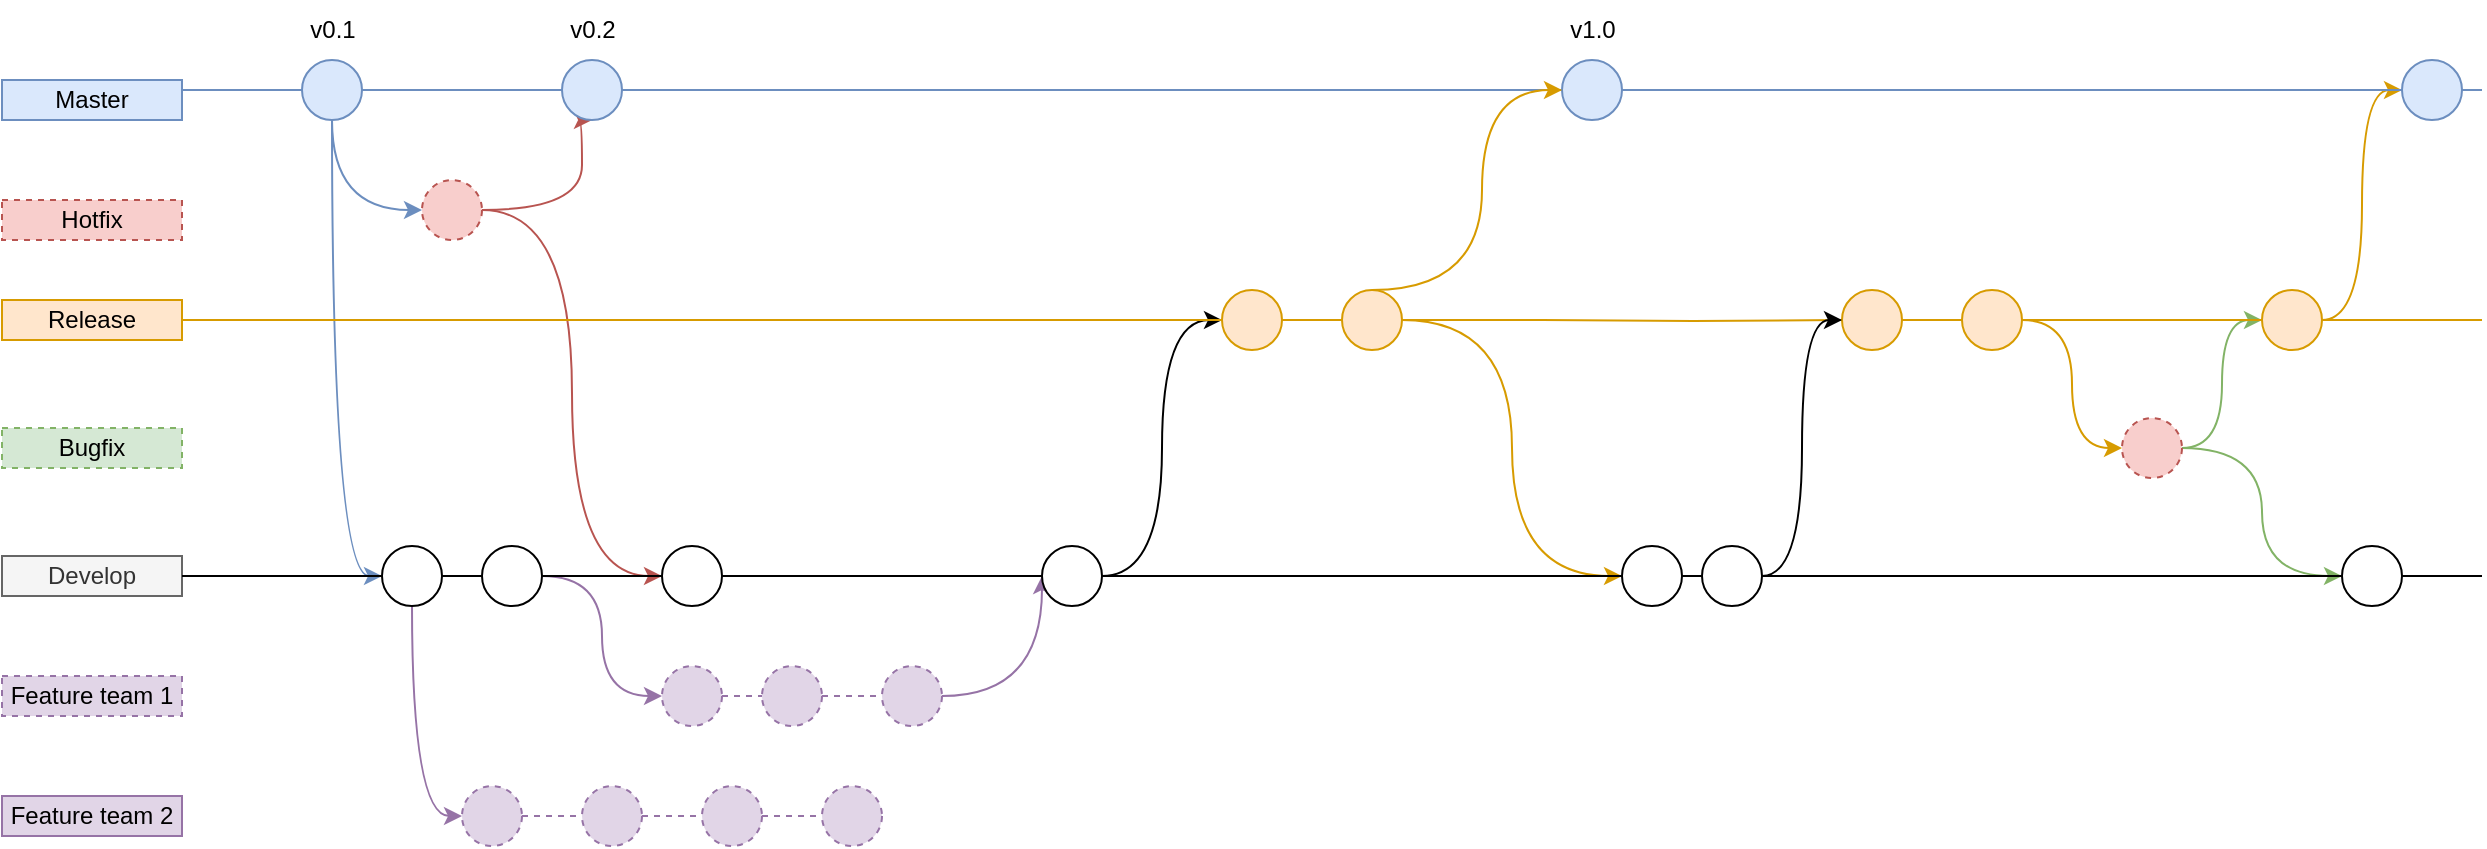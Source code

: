 <mxfile version="24.6.2" type="device">
  <diagram id="yPxyJZ8AM_hMuL3Unpa9" name="gitflow">
    <mxGraphModel dx="1562" dy="818" grid="1" gridSize="10" guides="1" tooltips="1" connect="1" arrows="1" fold="1" page="1" pageScale="1" pageWidth="850" pageHeight="1100" math="0" shadow="0">
      <root>
        <mxCell id="0" />
        <mxCell id="1" parent="0" />
        <mxCell id="7" value="Master" style="text;html=1;strokeColor=#6c8ebf;fillColor=#dae8fc;align=center;verticalAlign=middle;whiteSpace=wrap;rounded=0;" parent="1" vertex="1">
          <mxGeometry y="40" width="90" height="20" as="geometry" />
        </mxCell>
        <mxCell id="20" value="Hotfix" style="text;html=1;strokeColor=#b85450;fillColor=#f8cecc;align=center;verticalAlign=middle;whiteSpace=wrap;rounded=0;dashed=1;" parent="1" vertex="1">
          <mxGeometry y="100" width="90" height="20" as="geometry" />
        </mxCell>
        <mxCell id="42" value="Release" style="text;html=1;strokeColor=#d79b00;fillColor=#ffe6cc;align=center;verticalAlign=middle;whiteSpace=wrap;rounded=0;fontSize=12;" parent="1" vertex="1">
          <mxGeometry y="150" width="90" height="20" as="geometry" />
        </mxCell>
        <mxCell id="85" value="Feature team 1" style="text;html=1;strokeColor=#9673a6;fillColor=#e1d5e7;align=center;verticalAlign=middle;whiteSpace=wrap;rounded=0;dashed=1;" parent="1" vertex="1">
          <mxGeometry y="338" width="90" height="20" as="geometry" />
        </mxCell>
        <mxCell id="86" value="Feature team 2" style="text;html=1;strokeColor=#9673a6;fillColor=#e1d5e7;align=center;verticalAlign=middle;whiteSpace=wrap;rounded=0;" parent="1" vertex="1">
          <mxGeometry y="398" width="90" height="20" as="geometry" />
        </mxCell>
        <mxCell id="102" value="Develop" style="text;html=1;strokeColor=#666666;fillColor=#f5f5f5;align=center;verticalAlign=middle;whiteSpace=wrap;rounded=0;fontColor=#333333;" parent="1" vertex="1">
          <mxGeometry y="278" width="90" height="20" as="geometry" />
        </mxCell>
        <mxCell id="Yo8ojN2ZZVK_a9DPH7lN-179" value="" style="endArrow=none;html=1;rounded=0;exitX=1;exitY=0.5;exitDx=0;exitDy=0;fillColor=#dae8fc;strokeColor=#6c8ebf;" parent="1" source="xTJkF1dvW0mvQIqaZgI2-121" edge="1">
          <mxGeometry width="50" height="50" relative="1" as="geometry">
            <mxPoint x="590" y="280" as="sourcePoint" />
            <mxPoint x="1240" y="45" as="targetPoint" />
          </mxGeometry>
        </mxCell>
        <mxCell id="Yo8ojN2ZZVK_a9DPH7lN-181" value="" style="endArrow=none;html=1;rounded=0;exitX=1;exitY=0.25;exitDx=0;exitDy=0;fillColor=#dae8fc;strokeColor=#6c8ebf;" parent="1" source="7" target="Yo8ojN2ZZVK_a9DPH7lN-180" edge="1">
          <mxGeometry width="50" height="50" relative="1" as="geometry">
            <mxPoint x="90" y="45" as="sourcePoint" />
            <mxPoint x="830" y="50" as="targetPoint" />
          </mxGeometry>
        </mxCell>
        <mxCell id="Yo8ojN2ZZVK_a9DPH7lN-186" style="edgeStyle=orthogonalEdgeStyle;rounded=0;orthogonalLoop=1;jettySize=auto;html=1;exitX=0.5;exitY=1;exitDx=0;exitDy=0;entryX=0;entryY=0.5;entryDx=0;entryDy=0;endArrow=classic;endFill=1;fillColor=#dae8fc;strokeColor=#6c8ebf;curved=1;" parent="1" source="Yo8ojN2ZZVK_a9DPH7lN-180" target="Yo8ojN2ZZVK_a9DPH7lN-184" edge="1">
          <mxGeometry relative="1" as="geometry">
            <Array as="points">
              <mxPoint x="165" y="105" />
            </Array>
          </mxGeometry>
        </mxCell>
        <mxCell id="Yo8ojN2ZZVK_a9DPH7lN-194" style="edgeStyle=orthogonalEdgeStyle;rounded=0;orthogonalLoop=1;jettySize=auto;html=1;exitX=0.5;exitY=1;exitDx=0;exitDy=0;entryX=0;entryY=0.5;entryDx=0;entryDy=0;curved=1;endArrow=classic;endFill=1;fillColor=#dae8fc;strokeColor=#6c8ebf;" parent="1" source="Yo8ojN2ZZVK_a9DPH7lN-180" target="Yo8ojN2ZZVK_a9DPH7lN-192" edge="1">
          <mxGeometry relative="1" as="geometry" />
        </mxCell>
        <mxCell id="Yo8ojN2ZZVK_a9DPH7lN-180" value="" style="ellipse;whiteSpace=wrap;html=1;aspect=fixed;fillColor=#dae8fc;strokeColor=#6c8ebf;" parent="1" vertex="1">
          <mxGeometry x="150" y="30" width="30" height="30" as="geometry" />
        </mxCell>
        <mxCell id="Yo8ojN2ZZVK_a9DPH7lN-188" style="edgeStyle=orthogonalEdgeStyle;rounded=0;orthogonalLoop=1;jettySize=auto;html=1;exitX=0.5;exitY=1;exitDx=0;exitDy=0;entryX=1;entryY=0.5;entryDx=0;entryDy=0;endArrow=none;endFill=0;curved=1;fillColor=#f8cecc;strokeColor=#b85450;startArrow=classic;startFill=1;" parent="1" source="Yo8ojN2ZZVK_a9DPH7lN-182" target="Yo8ojN2ZZVK_a9DPH7lN-184" edge="1">
          <mxGeometry relative="1" as="geometry">
            <Array as="points">
              <mxPoint x="290" y="60" />
              <mxPoint x="290" y="105" />
            </Array>
          </mxGeometry>
        </mxCell>
        <mxCell id="Yo8ojN2ZZVK_a9DPH7lN-197" style="edgeStyle=orthogonalEdgeStyle;rounded=0;orthogonalLoop=1;jettySize=auto;html=1;exitX=1;exitY=0.5;exitDx=0;exitDy=0;entryX=0;entryY=0.5;entryDx=0;entryDy=0;curved=1;fillColor=#f8cecc;strokeColor=#b85450;endArrow=classic;endFill=1;startArrow=none;startFill=0;" parent="1" source="Yo8ojN2ZZVK_a9DPH7lN-184" target="Yo8ojN2ZZVK_a9DPH7lN-195" edge="1">
          <mxGeometry relative="1" as="geometry" />
        </mxCell>
        <mxCell id="Yo8ojN2ZZVK_a9DPH7lN-184" value="" style="ellipse;whiteSpace=wrap;html=1;aspect=fixed;fillColor=#f8cecc;strokeColor=#b85450;dashed=1;" parent="1" vertex="1">
          <mxGeometry x="210" y="90" width="30" height="30" as="geometry" />
        </mxCell>
        <mxCell id="Yo8ojN2ZZVK_a9DPH7lN-189" value="" style="endArrow=none;html=1;rounded=0;exitX=1;exitY=0.5;exitDx=0;exitDy=0;fillColor=#dae8fc;strokeColor=#6c8ebf;" parent="1" source="Yo8ojN2ZZVK_a9DPH7lN-180" target="Yo8ojN2ZZVK_a9DPH7lN-182" edge="1">
          <mxGeometry width="50" height="50" relative="1" as="geometry">
            <mxPoint x="180" y="45" as="sourcePoint" />
            <mxPoint x="830" y="45" as="targetPoint" />
          </mxGeometry>
        </mxCell>
        <mxCell id="Yo8ojN2ZZVK_a9DPH7lN-182" value="" style="ellipse;whiteSpace=wrap;html=1;aspect=fixed;fillColor=#dae8fc;strokeColor=#6c8ebf;" parent="1" vertex="1">
          <mxGeometry x="280" y="30" width="30" height="30" as="geometry" />
        </mxCell>
        <mxCell id="Yo8ojN2ZZVK_a9DPH7lN-190" value="" style="endArrow=none;html=1;rounded=0;exitX=1;exitY=0.5;exitDx=0;exitDy=0;" parent="1" source="xTJkF1dvW0mvQIqaZgI2-118" edge="1">
          <mxGeometry width="50" height="50" relative="1" as="geometry">
            <mxPoint x="590" y="358" as="sourcePoint" />
            <mxPoint x="1240" y="288" as="targetPoint" />
          </mxGeometry>
        </mxCell>
        <mxCell id="Yo8ojN2ZZVK_a9DPH7lN-193" value="" style="endArrow=none;html=1;rounded=0;exitX=1;exitY=0.5;exitDx=0;exitDy=0;" parent="1" source="102" target="Yo8ojN2ZZVK_a9DPH7lN-192" edge="1">
          <mxGeometry width="50" height="50" relative="1" as="geometry">
            <mxPoint x="90" y="288" as="sourcePoint" />
            <mxPoint x="850" y="288" as="targetPoint" />
          </mxGeometry>
        </mxCell>
        <mxCell id="Yo8ojN2ZZVK_a9DPH7lN-201" style="edgeStyle=orthogonalEdgeStyle;rounded=0;orthogonalLoop=1;jettySize=auto;html=1;exitX=1;exitY=0.5;exitDx=0;exitDy=0;entryX=0;entryY=0.5;entryDx=0;entryDy=0;curved=1;endArrow=classic;endFill=1;fillColor=#e1d5e7;strokeColor=#9673a6;" parent="1" source="Yo8ojN2ZZVK_a9DPH7lN-198" target="Yo8ojN2ZZVK_a9DPH7lN-200" edge="1">
          <mxGeometry relative="1" as="geometry" />
        </mxCell>
        <mxCell id="Yo8ojN2ZZVK_a9DPH7lN-210" style="edgeStyle=orthogonalEdgeStyle;rounded=0;orthogonalLoop=1;jettySize=auto;html=1;exitX=0.5;exitY=1;exitDx=0;exitDy=0;entryX=0;entryY=0.5;entryDx=0;entryDy=0;curved=1;endArrow=classic;endFill=1;fillColor=#e1d5e7;strokeColor=#9673a6;" parent="1" source="Yo8ojN2ZZVK_a9DPH7lN-192" target="Yo8ojN2ZZVK_a9DPH7lN-209" edge="1">
          <mxGeometry relative="1" as="geometry" />
        </mxCell>
        <mxCell id="Yo8ojN2ZZVK_a9DPH7lN-192" value="" style="ellipse;whiteSpace=wrap;html=1;aspect=fixed;" parent="1" vertex="1">
          <mxGeometry x="190" y="273" width="30" height="30" as="geometry" />
        </mxCell>
        <mxCell id="Yo8ojN2ZZVK_a9DPH7lN-196" value="" style="endArrow=none;html=1;rounded=0;exitX=1;exitY=0.5;exitDx=0;exitDy=0;" parent="1" source="Yo8ojN2ZZVK_a9DPH7lN-198" target="Yo8ojN2ZZVK_a9DPH7lN-195" edge="1">
          <mxGeometry width="50" height="50" relative="1" as="geometry">
            <mxPoint x="220" y="288" as="sourcePoint" />
            <mxPoint x="850" y="288" as="targetPoint" />
          </mxGeometry>
        </mxCell>
        <mxCell id="Yo8ojN2ZZVK_a9DPH7lN-195" value="" style="ellipse;whiteSpace=wrap;html=1;aspect=fixed;" parent="1" vertex="1">
          <mxGeometry x="330" y="273" width="30" height="30" as="geometry" />
        </mxCell>
        <mxCell id="Yo8ojN2ZZVK_a9DPH7lN-199" value="" style="endArrow=none;html=1;rounded=0;exitX=1;exitY=0.5;exitDx=0;exitDy=0;" parent="1" source="Yo8ojN2ZZVK_a9DPH7lN-192" target="Yo8ojN2ZZVK_a9DPH7lN-198" edge="1">
          <mxGeometry width="50" height="50" relative="1" as="geometry">
            <mxPoint x="220" y="288" as="sourcePoint" />
            <mxPoint x="330" y="288" as="targetPoint" />
          </mxGeometry>
        </mxCell>
        <mxCell id="Yo8ojN2ZZVK_a9DPH7lN-198" value="" style="ellipse;whiteSpace=wrap;html=1;aspect=fixed;" parent="1" vertex="1">
          <mxGeometry x="240" y="273" width="30" height="30" as="geometry" />
        </mxCell>
        <mxCell id="Yo8ojN2ZZVK_a9DPH7lN-204" style="edgeStyle=orthogonalEdgeStyle;rounded=0;orthogonalLoop=1;jettySize=auto;html=1;exitX=1;exitY=0.5;exitDx=0;exitDy=0;entryX=0;entryY=0.5;entryDx=0;entryDy=0;fillColor=#e1d5e7;strokeColor=#9673a6;endArrow=none;endFill=0;dashed=1;" parent="1" source="Yo8ojN2ZZVK_a9DPH7lN-200" target="Yo8ojN2ZZVK_a9DPH7lN-202" edge="1">
          <mxGeometry relative="1" as="geometry" />
        </mxCell>
        <mxCell id="Yo8ojN2ZZVK_a9DPH7lN-200" value="" style="ellipse;whiteSpace=wrap;html=1;aspect=fixed;fillColor=#e1d5e7;strokeColor=#9673a6;dashed=1;" parent="1" vertex="1">
          <mxGeometry x="330" y="333" width="30" height="30" as="geometry" />
        </mxCell>
        <mxCell id="Yo8ojN2ZZVK_a9DPH7lN-205" style="edgeStyle=orthogonalEdgeStyle;rounded=0;orthogonalLoop=1;jettySize=auto;html=1;exitX=1;exitY=0.5;exitDx=0;exitDy=0;entryX=0;entryY=0.5;entryDx=0;entryDy=0;fillColor=#e1d5e7;strokeColor=#9673a6;endArrow=none;endFill=0;dashed=1;" parent="1" source="Yo8ojN2ZZVK_a9DPH7lN-202" target="Yo8ojN2ZZVK_a9DPH7lN-203" edge="1">
          <mxGeometry relative="1" as="geometry" />
        </mxCell>
        <mxCell id="Yo8ojN2ZZVK_a9DPH7lN-202" value="" style="ellipse;whiteSpace=wrap;html=1;aspect=fixed;fillColor=#e1d5e7;strokeColor=#9673a6;dashed=1;" parent="1" vertex="1">
          <mxGeometry x="380" y="333" width="30" height="30" as="geometry" />
        </mxCell>
        <mxCell id="Yo8ojN2ZZVK_a9DPH7lN-208" style="edgeStyle=orthogonalEdgeStyle;rounded=0;orthogonalLoop=1;jettySize=auto;html=1;exitX=1;exitY=0.5;exitDx=0;exitDy=0;entryX=0;entryY=0.5;entryDx=0;entryDy=0;fillColor=#e1d5e7;strokeColor=#9673a6;curved=1;endArrow=classic;endFill=1;" parent="1" source="Yo8ojN2ZZVK_a9DPH7lN-203" target="Yo8ojN2ZZVK_a9DPH7lN-206" edge="1">
          <mxGeometry relative="1" as="geometry">
            <Array as="points">
              <mxPoint x="520" y="348" />
            </Array>
          </mxGeometry>
        </mxCell>
        <mxCell id="Yo8ojN2ZZVK_a9DPH7lN-203" value="" style="ellipse;whiteSpace=wrap;html=1;aspect=fixed;fillColor=#e1d5e7;strokeColor=#9673a6;dashed=1;" parent="1" vertex="1">
          <mxGeometry x="440" y="333" width="30" height="30" as="geometry" />
        </mxCell>
        <mxCell id="Yo8ojN2ZZVK_a9DPH7lN-207" value="" style="endArrow=none;html=1;rounded=0;exitX=1;exitY=0.5;exitDx=0;exitDy=0;" parent="1" source="Yo8ojN2ZZVK_a9DPH7lN-195" target="Yo8ojN2ZZVK_a9DPH7lN-206" edge="1">
          <mxGeometry width="50" height="50" relative="1" as="geometry">
            <mxPoint x="360" y="288" as="sourcePoint" />
            <mxPoint x="850" y="288" as="targetPoint" />
          </mxGeometry>
        </mxCell>
        <mxCell id="Yo8ojN2ZZVK_a9DPH7lN-218" style="edgeStyle=orthogonalEdgeStyle;rounded=0;orthogonalLoop=1;jettySize=auto;html=1;exitX=1;exitY=0.5;exitDx=0;exitDy=0;entryX=0;entryY=0.5;entryDx=0;entryDy=0;curved=1;endArrow=classic;endFill=1;" parent="1" source="Yo8ojN2ZZVK_a9DPH7lN-206" target="Yo8ojN2ZZVK_a9DPH7lN-217" edge="1">
          <mxGeometry relative="1" as="geometry" />
        </mxCell>
        <mxCell id="Yo8ojN2ZZVK_a9DPH7lN-206" value="" style="ellipse;whiteSpace=wrap;html=1;aspect=fixed;" parent="1" vertex="1">
          <mxGeometry x="520" y="273" width="30" height="30" as="geometry" />
        </mxCell>
        <mxCell id="Yo8ojN2ZZVK_a9DPH7lN-213" style="edgeStyle=orthogonalEdgeStyle;rounded=0;orthogonalLoop=1;jettySize=auto;html=1;exitX=1;exitY=0.5;exitDx=0;exitDy=0;entryX=0;entryY=0.5;entryDx=0;entryDy=0;endArrow=none;endFill=0;fillColor=#e1d5e7;strokeColor=#9673a6;dashed=1;" parent="1" source="Yo8ojN2ZZVK_a9DPH7lN-209" target="Yo8ojN2ZZVK_a9DPH7lN-211" edge="1">
          <mxGeometry relative="1" as="geometry" />
        </mxCell>
        <mxCell id="Yo8ojN2ZZVK_a9DPH7lN-209" value="" style="ellipse;whiteSpace=wrap;html=1;aspect=fixed;fillColor=#e1d5e7;strokeColor=#9673a6;dashed=1;" parent="1" vertex="1">
          <mxGeometry x="230" y="393" width="30" height="30" as="geometry" />
        </mxCell>
        <mxCell id="Yo8ojN2ZZVK_a9DPH7lN-214" style="edgeStyle=orthogonalEdgeStyle;rounded=0;orthogonalLoop=1;jettySize=auto;html=1;exitX=1;exitY=0.5;exitDx=0;exitDy=0;entryX=0;entryY=0.5;entryDx=0;entryDy=0;endArrow=none;endFill=0;fillColor=#e1d5e7;strokeColor=#9673a6;dashed=1;" parent="1" source="Yo8ojN2ZZVK_a9DPH7lN-211" target="Yo8ojN2ZZVK_a9DPH7lN-212" edge="1">
          <mxGeometry relative="1" as="geometry" />
        </mxCell>
        <mxCell id="Yo8ojN2ZZVK_a9DPH7lN-211" value="" style="ellipse;whiteSpace=wrap;html=1;aspect=fixed;fillColor=#e1d5e7;strokeColor=#9673a6;dashed=1;" parent="1" vertex="1">
          <mxGeometry x="290" y="393" width="30" height="30" as="geometry" />
        </mxCell>
        <mxCell id="Yo8ojN2ZZVK_a9DPH7lN-216" style="edgeStyle=orthogonalEdgeStyle;rounded=0;orthogonalLoop=1;jettySize=auto;html=1;exitX=1;exitY=0.5;exitDx=0;exitDy=0;entryX=0;entryY=0.5;entryDx=0;entryDy=0;endArrow=none;endFill=0;fillColor=#e1d5e7;strokeColor=#9673a6;dashed=1;" parent="1" source="Yo8ojN2ZZVK_a9DPH7lN-212" target="Yo8ojN2ZZVK_a9DPH7lN-215" edge="1">
          <mxGeometry relative="1" as="geometry" />
        </mxCell>
        <mxCell id="Yo8ojN2ZZVK_a9DPH7lN-212" value="" style="ellipse;whiteSpace=wrap;html=1;aspect=fixed;fillColor=#e1d5e7;strokeColor=#9673a6;dashed=1;" parent="1" vertex="1">
          <mxGeometry x="350" y="393" width="30" height="30" as="geometry" />
        </mxCell>
        <mxCell id="Yo8ojN2ZZVK_a9DPH7lN-215" value="" style="ellipse;whiteSpace=wrap;html=1;aspect=fixed;fillColor=#e1d5e7;strokeColor=#9673a6;dashed=1;" parent="1" vertex="1">
          <mxGeometry x="410" y="393" width="30" height="30" as="geometry" />
        </mxCell>
        <mxCell id="Yo8ojN2ZZVK_a9DPH7lN-223" style="edgeStyle=orthogonalEdgeStyle;rounded=0;orthogonalLoop=1;jettySize=auto;html=1;exitX=1;exitY=0.5;exitDx=0;exitDy=0;entryX=0;entryY=0.5;entryDx=0;entryDy=0;endArrow=none;endFill=0;fillColor=#ffe6cc;strokeColor=#d79b00;" parent="1" source="Yo8ojN2ZZVK_a9DPH7lN-217" target="Yo8ojN2ZZVK_a9DPH7lN-222" edge="1">
          <mxGeometry relative="1" as="geometry" />
        </mxCell>
        <mxCell id="xTJkF1dvW0mvQIqaZgI2-124" style="edgeStyle=orthogonalEdgeStyle;rounded=0;orthogonalLoop=1;jettySize=auto;html=1;exitX=0;exitY=0.5;exitDx=0;exitDy=0;entryX=1;entryY=0.5;entryDx=0;entryDy=0;endArrow=none;endFill=0;fillColor=#ffe6cc;strokeColor=#d79b00;" edge="1" parent="1" source="Yo8ojN2ZZVK_a9DPH7lN-217" target="42">
          <mxGeometry relative="1" as="geometry" />
        </mxCell>
        <mxCell id="Yo8ojN2ZZVK_a9DPH7lN-217" value="" style="ellipse;whiteSpace=wrap;html=1;aspect=fixed;fillColor=#ffe6cc;strokeColor=#d79b00;" parent="1" vertex="1">
          <mxGeometry x="610" y="145" width="30" height="30" as="geometry" />
        </mxCell>
        <mxCell id="Yo8ojN2ZZVK_a9DPH7lN-220" value="" style="endArrow=none;html=1;rounded=0;exitX=1;exitY=0.5;exitDx=0;exitDy=0;fillColor=#dae8fc;strokeColor=#6c8ebf;" parent="1" source="Yo8ojN2ZZVK_a9DPH7lN-182" target="Yo8ojN2ZZVK_a9DPH7lN-219" edge="1">
          <mxGeometry width="50" height="50" relative="1" as="geometry">
            <mxPoint x="310" y="45" as="sourcePoint" />
            <mxPoint x="830" y="45" as="targetPoint" />
          </mxGeometry>
        </mxCell>
        <mxCell id="Yo8ojN2ZZVK_a9DPH7lN-219" value="" style="ellipse;whiteSpace=wrap;html=1;aspect=fixed;fillColor=#dae8fc;strokeColor=#6c8ebf;" parent="1" vertex="1">
          <mxGeometry x="780" y="30" width="30" height="30" as="geometry" />
        </mxCell>
        <mxCell id="Yo8ojN2ZZVK_a9DPH7lN-224" style="edgeStyle=orthogonalEdgeStyle;rounded=0;orthogonalLoop=1;jettySize=auto;html=1;exitX=0.5;exitY=0;exitDx=0;exitDy=0;entryX=0;entryY=0.5;entryDx=0;entryDy=0;curved=1;endArrow=classic;endFill=1;fillColor=#ffe6cc;strokeColor=#d79b00;" parent="1" source="Yo8ojN2ZZVK_a9DPH7lN-222" target="Yo8ojN2ZZVK_a9DPH7lN-219" edge="1">
          <mxGeometry relative="1" as="geometry">
            <Array as="points">
              <mxPoint x="740" y="145" />
              <mxPoint x="740" y="45" />
            </Array>
          </mxGeometry>
        </mxCell>
        <mxCell id="Yo8ojN2ZZVK_a9DPH7lN-227" style="edgeStyle=orthogonalEdgeStyle;rounded=0;orthogonalLoop=1;jettySize=auto;html=1;exitX=1;exitY=0.5;exitDx=0;exitDy=0;entryX=0;entryY=0.5;entryDx=0;entryDy=0;curved=1;fillColor=#ffe6cc;strokeColor=#d79b00;endArrow=classic;endFill=1;" parent="1" source="Yo8ojN2ZZVK_a9DPH7lN-222" target="Yo8ojN2ZZVK_a9DPH7lN-225" edge="1">
          <mxGeometry relative="1" as="geometry" />
        </mxCell>
        <mxCell id="xTJkF1dvW0mvQIqaZgI2-104" style="edgeStyle=orthogonalEdgeStyle;rounded=0;orthogonalLoop=1;jettySize=auto;html=1;exitX=1;exitY=0.5;exitDx=0;exitDy=0;entryX=0;entryY=0.5;entryDx=0;entryDy=0;endArrow=none;endFill=0;fillColor=#ffe6cc;strokeColor=#d79b00;" edge="1" parent="1" source="Yo8ojN2ZZVK_a9DPH7lN-222">
          <mxGeometry relative="1" as="geometry">
            <mxPoint x="770" y="160" as="targetPoint" />
          </mxGeometry>
        </mxCell>
        <mxCell id="Yo8ojN2ZZVK_a9DPH7lN-222" value="" style="ellipse;whiteSpace=wrap;html=1;aspect=fixed;fillColor=#ffe6cc;strokeColor=#d79b00;" parent="1" vertex="1">
          <mxGeometry x="670" y="145" width="30" height="30" as="geometry" />
        </mxCell>
        <mxCell id="Yo8ojN2ZZVK_a9DPH7lN-226" value="" style="endArrow=none;html=1;rounded=0;exitX=1;exitY=0.5;exitDx=0;exitDy=0;" parent="1" source="Yo8ojN2ZZVK_a9DPH7lN-206" target="Yo8ojN2ZZVK_a9DPH7lN-225" edge="1">
          <mxGeometry width="50" height="50" relative="1" as="geometry">
            <mxPoint x="550" y="288" as="sourcePoint" />
            <mxPoint x="1020" y="288" as="targetPoint" />
          </mxGeometry>
        </mxCell>
        <mxCell id="Yo8ojN2ZZVK_a9DPH7lN-225" value="" style="ellipse;whiteSpace=wrap;html=1;aspect=fixed;" parent="1" vertex="1">
          <mxGeometry x="810" y="273" width="30" height="30" as="geometry" />
        </mxCell>
        <mxCell id="Yo8ojN2ZZVK_a9DPH7lN-228" value="v0.1" style="text;html=1;align=center;verticalAlign=middle;resizable=0;points=[];autosize=1;strokeColor=none;fillColor=none;" parent="1" vertex="1">
          <mxGeometry x="140" width="50" height="30" as="geometry" />
        </mxCell>
        <mxCell id="Yo8ojN2ZZVK_a9DPH7lN-229" value="v0.2" style="text;html=1;align=center;verticalAlign=middle;resizable=0;points=[];autosize=1;strokeColor=none;fillColor=none;" parent="1" vertex="1">
          <mxGeometry x="270" width="50" height="30" as="geometry" />
        </mxCell>
        <mxCell id="Yo8ojN2ZZVK_a9DPH7lN-230" value="v1.0" style="text;html=1;align=center;verticalAlign=middle;resizable=0;points=[];autosize=1;strokeColor=none;fillColor=none;" parent="1" vertex="1">
          <mxGeometry x="770" width="50" height="30" as="geometry" />
        </mxCell>
        <mxCell id="YG7WHH2xmlY1mHsEQlLG-102" value="Bugfix" style="text;html=1;strokeColor=#82b366;fillColor=#d5e8d4;align=center;verticalAlign=middle;whiteSpace=wrap;rounded=0;dashed=1;" parent="1" vertex="1">
          <mxGeometry y="214" width="90" height="20" as="geometry" />
        </mxCell>
        <mxCell id="xTJkF1dvW0mvQIqaZgI2-105" style="edgeStyle=orthogonalEdgeStyle;rounded=0;orthogonalLoop=1;jettySize=auto;html=1;entryX=0;entryY=0.5;entryDx=0;entryDy=0;endArrow=none;endFill=0;fillColor=#ffe6cc;strokeColor=#d79b00;" edge="1" parent="1" target="xTJkF1dvW0mvQIqaZgI2-103">
          <mxGeometry relative="1" as="geometry">
            <mxPoint x="770" y="160" as="sourcePoint" />
          </mxGeometry>
        </mxCell>
        <mxCell id="xTJkF1dvW0mvQIqaZgI2-106" style="edgeStyle=orthogonalEdgeStyle;rounded=0;orthogonalLoop=1;jettySize=auto;html=1;exitX=1;exitY=0.5;exitDx=0;exitDy=0;endArrow=none;endFill=0;fillColor=#ffe6cc;strokeColor=#d79b00;" edge="1" parent="1" source="xTJkF1dvW0mvQIqaZgI2-115">
          <mxGeometry relative="1" as="geometry">
            <mxPoint x="1240" y="160" as="targetPoint" />
          </mxGeometry>
        </mxCell>
        <mxCell id="xTJkF1dvW0mvQIqaZgI2-103" value="" style="ellipse;whiteSpace=wrap;html=1;aspect=fixed;fillColor=#ffe6cc;strokeColor=#d79b00;" vertex="1" parent="1">
          <mxGeometry x="920" y="145" width="30" height="30" as="geometry" />
        </mxCell>
        <mxCell id="xTJkF1dvW0mvQIqaZgI2-110" value="" style="edgeStyle=orthogonalEdgeStyle;rounded=0;orthogonalLoop=1;jettySize=auto;html=1;exitX=1;exitY=0.5;exitDx=0;exitDy=0;endArrow=none;endFill=0;fillColor=#ffe6cc;strokeColor=#d79b00;" edge="1" parent="1" source="xTJkF1dvW0mvQIqaZgI2-103" target="xTJkF1dvW0mvQIqaZgI2-109">
          <mxGeometry relative="1" as="geometry">
            <mxPoint x="1240" y="160" as="targetPoint" />
            <mxPoint x="930" y="160" as="sourcePoint" />
          </mxGeometry>
        </mxCell>
        <mxCell id="xTJkF1dvW0mvQIqaZgI2-114" style="edgeStyle=orthogonalEdgeStyle;rounded=0;orthogonalLoop=1;jettySize=auto;html=1;exitX=1;exitY=0.5;exitDx=0;exitDy=0;entryX=0;entryY=0.5;entryDx=0;entryDy=0;curved=1;fillColor=#ffe6cc;strokeColor=#d79b00;" edge="1" parent="1" source="xTJkF1dvW0mvQIqaZgI2-109" target="xTJkF1dvW0mvQIqaZgI2-111">
          <mxGeometry relative="1" as="geometry" />
        </mxCell>
        <mxCell id="xTJkF1dvW0mvQIqaZgI2-109" value="" style="ellipse;whiteSpace=wrap;html=1;aspect=fixed;fillColor=#ffe6cc;strokeColor=#d79b00;" vertex="1" parent="1">
          <mxGeometry x="980" y="145" width="30" height="30" as="geometry" />
        </mxCell>
        <mxCell id="xTJkF1dvW0mvQIqaZgI2-117" style="edgeStyle=orthogonalEdgeStyle;rounded=0;orthogonalLoop=1;jettySize=auto;html=1;exitX=1;exitY=0.5;exitDx=0;exitDy=0;entryX=0;entryY=0.5;entryDx=0;entryDy=0;curved=1;fillColor=#d5e8d4;strokeColor=#82b366;" edge="1" parent="1" source="xTJkF1dvW0mvQIqaZgI2-111" target="xTJkF1dvW0mvQIqaZgI2-115">
          <mxGeometry relative="1" as="geometry" />
        </mxCell>
        <mxCell id="xTJkF1dvW0mvQIqaZgI2-120" style="edgeStyle=orthogonalEdgeStyle;rounded=0;orthogonalLoop=1;jettySize=auto;html=1;exitX=1;exitY=0.5;exitDx=0;exitDy=0;entryX=0;entryY=0.5;entryDx=0;entryDy=0;curved=1;fillColor=#d5e8d4;strokeColor=#82b366;" edge="1" parent="1" source="xTJkF1dvW0mvQIqaZgI2-111" target="xTJkF1dvW0mvQIqaZgI2-118">
          <mxGeometry relative="1" as="geometry" />
        </mxCell>
        <mxCell id="xTJkF1dvW0mvQIqaZgI2-111" value="" style="ellipse;whiteSpace=wrap;html=1;aspect=fixed;fillColor=#f8cecc;strokeColor=#b85450;dashed=1;" vertex="1" parent="1">
          <mxGeometry x="1060" y="209" width="30" height="30" as="geometry" />
        </mxCell>
        <mxCell id="xTJkF1dvW0mvQIqaZgI2-116" value="" style="edgeStyle=orthogonalEdgeStyle;rounded=0;orthogonalLoop=1;jettySize=auto;html=1;exitX=1;exitY=0.5;exitDx=0;exitDy=0;endArrow=none;endFill=0;fillColor=#ffe6cc;strokeColor=#d79b00;" edge="1" parent="1" source="xTJkF1dvW0mvQIqaZgI2-109" target="xTJkF1dvW0mvQIqaZgI2-115">
          <mxGeometry relative="1" as="geometry">
            <mxPoint x="1240" y="160" as="targetPoint" />
            <mxPoint x="1010" y="160" as="sourcePoint" />
          </mxGeometry>
        </mxCell>
        <mxCell id="xTJkF1dvW0mvQIqaZgI2-123" style="edgeStyle=orthogonalEdgeStyle;rounded=0;orthogonalLoop=1;jettySize=auto;html=1;exitX=1;exitY=0.5;exitDx=0;exitDy=0;entryX=0;entryY=0.5;entryDx=0;entryDy=0;curved=1;fillColor=#ffe6cc;strokeColor=#d79b00;" edge="1" parent="1" source="xTJkF1dvW0mvQIqaZgI2-115" target="xTJkF1dvW0mvQIqaZgI2-121">
          <mxGeometry relative="1" as="geometry" />
        </mxCell>
        <mxCell id="xTJkF1dvW0mvQIqaZgI2-115" value="" style="ellipse;whiteSpace=wrap;html=1;aspect=fixed;fillColor=#ffe6cc;strokeColor=#d79b00;" vertex="1" parent="1">
          <mxGeometry x="1130" y="145" width="30" height="30" as="geometry" />
        </mxCell>
        <mxCell id="xTJkF1dvW0mvQIqaZgI2-119" value="" style="endArrow=none;html=1;rounded=0;exitX=1;exitY=0.5;exitDx=0;exitDy=0;" edge="1" parent="1" source="xTJkF1dvW0mvQIqaZgI2-126" target="xTJkF1dvW0mvQIqaZgI2-118">
          <mxGeometry width="50" height="50" relative="1" as="geometry">
            <mxPoint x="840" y="288" as="sourcePoint" />
            <mxPoint x="1240" y="288" as="targetPoint" />
            <Array as="points">
              <mxPoint x="880" y="288" />
            </Array>
          </mxGeometry>
        </mxCell>
        <mxCell id="xTJkF1dvW0mvQIqaZgI2-118" value="" style="ellipse;whiteSpace=wrap;html=1;aspect=fixed;" vertex="1" parent="1">
          <mxGeometry x="1170" y="273" width="30" height="30" as="geometry" />
        </mxCell>
        <mxCell id="xTJkF1dvW0mvQIqaZgI2-122" value="" style="endArrow=none;html=1;rounded=0;exitX=1;exitY=0.5;exitDx=0;exitDy=0;fillColor=#dae8fc;strokeColor=#6c8ebf;" edge="1" parent="1" source="Yo8ojN2ZZVK_a9DPH7lN-219" target="xTJkF1dvW0mvQIqaZgI2-121">
          <mxGeometry width="50" height="50" relative="1" as="geometry">
            <mxPoint x="810" y="45" as="sourcePoint" />
            <mxPoint x="1240" y="45" as="targetPoint" />
          </mxGeometry>
        </mxCell>
        <mxCell id="xTJkF1dvW0mvQIqaZgI2-121" value="" style="ellipse;whiteSpace=wrap;html=1;aspect=fixed;fillColor=#dae8fc;strokeColor=#6c8ebf;" vertex="1" parent="1">
          <mxGeometry x="1200" y="30" width="30" height="30" as="geometry" />
        </mxCell>
        <mxCell id="xTJkF1dvW0mvQIqaZgI2-127" value="" style="endArrow=none;html=1;rounded=0;exitX=1;exitY=0.5;exitDx=0;exitDy=0;" edge="1" parent="1" source="Yo8ojN2ZZVK_a9DPH7lN-225" target="xTJkF1dvW0mvQIqaZgI2-126">
          <mxGeometry width="50" height="50" relative="1" as="geometry">
            <mxPoint x="840" y="288" as="sourcePoint" />
            <mxPoint x="1170" y="288" as="targetPoint" />
            <Array as="points" />
          </mxGeometry>
        </mxCell>
        <mxCell id="xTJkF1dvW0mvQIqaZgI2-128" style="edgeStyle=orthogonalEdgeStyle;rounded=0;orthogonalLoop=1;jettySize=auto;html=1;exitX=1;exitY=0.5;exitDx=0;exitDy=0;entryX=0;entryY=0.5;entryDx=0;entryDy=0;curved=1;" edge="1" parent="1" source="xTJkF1dvW0mvQIqaZgI2-126" target="xTJkF1dvW0mvQIqaZgI2-103">
          <mxGeometry relative="1" as="geometry" />
        </mxCell>
        <mxCell id="xTJkF1dvW0mvQIqaZgI2-126" value="" style="ellipse;whiteSpace=wrap;html=1;aspect=fixed;" vertex="1" parent="1">
          <mxGeometry x="850" y="273" width="30" height="30" as="geometry" />
        </mxCell>
      </root>
    </mxGraphModel>
  </diagram>
</mxfile>
